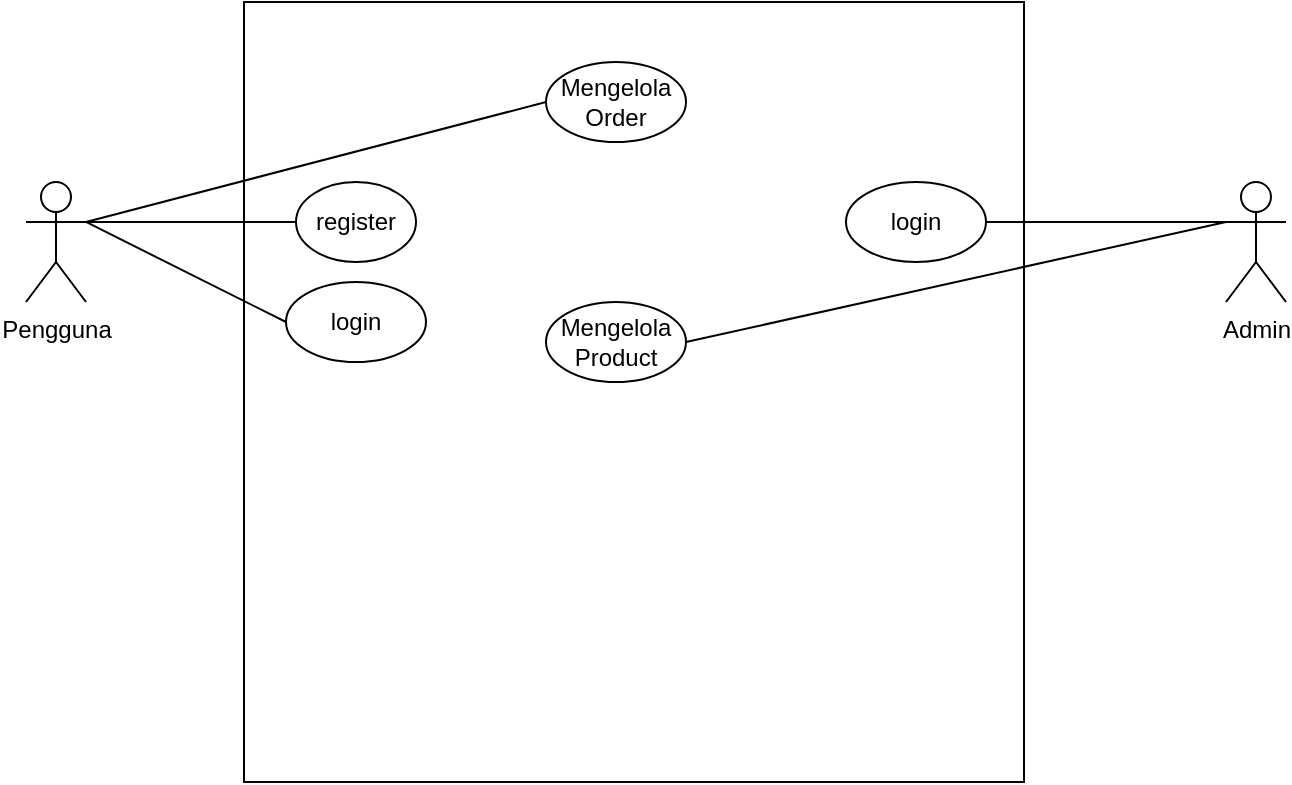 <mxfile version="21.7.5" type="device" pages="3">
  <diagram name="Use Case" id="Ei8x0hJck2W2uHbHtMmP">
    <mxGraphModel dx="1134" dy="694" grid="1" gridSize="10" guides="1" tooltips="1" connect="1" arrows="1" fold="1" page="1" pageScale="1" pageWidth="827" pageHeight="1169" math="0" shadow="0">
      <root>
        <mxCell id="0" />
        <mxCell id="1" parent="0" />
        <mxCell id="usreAglJZeL_KOMQdyrC-1" value="" style="rounded=0;whiteSpace=wrap;html=1;" vertex="1" parent="1">
          <mxGeometry x="219" y="50" width="390" height="390" as="geometry" />
        </mxCell>
        <mxCell id="usreAglJZeL_KOMQdyrC-2" value="Admin" style="shape=umlActor;verticalLabelPosition=bottom;verticalAlign=top;html=1;outlineConnect=0;" vertex="1" parent="1">
          <mxGeometry x="710" y="140" width="30" height="60" as="geometry" />
        </mxCell>
        <mxCell id="usreAglJZeL_KOMQdyrC-3" value="Pengguna" style="shape=umlActor;verticalLabelPosition=bottom;verticalAlign=top;html=1;outlineConnect=0;" vertex="1" parent="1">
          <mxGeometry x="110" y="140" width="30" height="60" as="geometry" />
        </mxCell>
        <mxCell id="usreAglJZeL_KOMQdyrC-5" value="register" style="ellipse;whiteSpace=wrap;html=1;" vertex="1" parent="1">
          <mxGeometry x="245" y="140" width="60" height="40" as="geometry" />
        </mxCell>
        <mxCell id="usreAglJZeL_KOMQdyrC-6" value="login" style="ellipse;whiteSpace=wrap;html=1;" vertex="1" parent="1">
          <mxGeometry x="240" y="190" width="70" height="40" as="geometry" />
        </mxCell>
        <mxCell id="usreAglJZeL_KOMQdyrC-7" value="" style="endArrow=none;html=1;rounded=0;entryX=0;entryY=0.5;entryDx=0;entryDy=0;exitX=1;exitY=0.333;exitDx=0;exitDy=0;exitPerimeter=0;" edge="1" parent="1" source="usreAglJZeL_KOMQdyrC-3" target="usreAglJZeL_KOMQdyrC-5">
          <mxGeometry width="50" height="50" relative="1" as="geometry">
            <mxPoint x="100" y="280" as="sourcePoint" />
            <mxPoint x="150" y="230" as="targetPoint" />
          </mxGeometry>
        </mxCell>
        <mxCell id="usreAglJZeL_KOMQdyrC-8" value="" style="endArrow=none;html=1;rounded=0;entryX=0;entryY=0.5;entryDx=0;entryDy=0;exitX=1;exitY=0.333;exitDx=0;exitDy=0;exitPerimeter=0;" edge="1" parent="1" source="usreAglJZeL_KOMQdyrC-3" target="usreAglJZeL_KOMQdyrC-6">
          <mxGeometry width="50" height="50" relative="1" as="geometry">
            <mxPoint x="120" y="300" as="sourcePoint" />
            <mxPoint x="170" y="250" as="targetPoint" />
          </mxGeometry>
        </mxCell>
        <mxCell id="usreAglJZeL_KOMQdyrC-10" value="login" style="ellipse;whiteSpace=wrap;html=1;" vertex="1" parent="1">
          <mxGeometry x="520" y="140" width="70" height="40" as="geometry" />
        </mxCell>
        <mxCell id="usreAglJZeL_KOMQdyrC-11" value="" style="endArrow=none;html=1;rounded=0;entryX=1;entryY=0.5;entryDx=0;entryDy=0;exitX=0;exitY=0.333;exitDx=0;exitDy=0;exitPerimeter=0;" edge="1" parent="1" source="usreAglJZeL_KOMQdyrC-2" target="usreAglJZeL_KOMQdyrC-10">
          <mxGeometry width="50" height="50" relative="1" as="geometry">
            <mxPoint x="640" y="230" as="sourcePoint" />
            <mxPoint x="690" y="180" as="targetPoint" />
          </mxGeometry>
        </mxCell>
        <mxCell id="usreAglJZeL_KOMQdyrC-14" value="Mengelola Order" style="ellipse;whiteSpace=wrap;html=1;" vertex="1" parent="1">
          <mxGeometry x="370" y="80" width="70" height="40" as="geometry" />
        </mxCell>
        <mxCell id="usreAglJZeL_KOMQdyrC-15" value="" style="endArrow=none;html=1;rounded=0;exitX=1;exitY=0.333;exitDx=0;exitDy=0;exitPerimeter=0;entryX=0;entryY=0.5;entryDx=0;entryDy=0;" edge="1" parent="1" source="usreAglJZeL_KOMQdyrC-3" target="usreAglJZeL_KOMQdyrC-14">
          <mxGeometry width="50" height="50" relative="1" as="geometry">
            <mxPoint x="120" y="90" as="sourcePoint" />
            <mxPoint x="180" y="70" as="targetPoint" />
          </mxGeometry>
        </mxCell>
        <mxCell id="usreAglJZeL_KOMQdyrC-18" value="Mengelola Product" style="ellipse;whiteSpace=wrap;html=1;" vertex="1" parent="1">
          <mxGeometry x="370" y="200" width="70" height="40" as="geometry" />
        </mxCell>
        <mxCell id="usreAglJZeL_KOMQdyrC-19" value="" style="endArrow=none;html=1;rounded=0;entryX=0;entryY=0.333;entryDx=0;entryDy=0;entryPerimeter=0;exitX=1;exitY=0.5;exitDx=0;exitDy=0;" edge="1" parent="1" source="usreAglJZeL_KOMQdyrC-18" target="usreAglJZeL_KOMQdyrC-2">
          <mxGeometry width="50" height="50" relative="1" as="geometry">
            <mxPoint x="690" y="360" as="sourcePoint" />
            <mxPoint x="740" y="310" as="targetPoint" />
          </mxGeometry>
        </mxCell>
      </root>
    </mxGraphModel>
  </diagram>
  <diagram id="rFACli7W5S1hbAclDC4D" name="ERD">
    <mxGraphModel dx="1444" dy="884" grid="1" gridSize="10" guides="1" tooltips="1" connect="1" arrows="1" fold="1" page="1" pageScale="1" pageWidth="827" pageHeight="1169" math="0" shadow="0">
      <root>
        <mxCell id="0" />
        <mxCell id="1" parent="0" />
        <mxCell id="x5nza6nhUYz3lQZqO12N-1" value="orders" style="rounded=1;whiteSpace=wrap;html=1;" vertex="1" parent="1">
          <mxGeometry x="160" y="160" width="100" height="50" as="geometry" />
        </mxCell>
        <mxCell id="9YNgSpSGx8CFK1LlIQPn-1" value="id" style="ellipse;whiteSpace=wrap;html=1;" vertex="1" parent="1">
          <mxGeometry x="140" y="10" width="70" height="50" as="geometry" />
        </mxCell>
        <mxCell id="9YNgSpSGx8CFK1LlIQPn-2" value="product_id" style="ellipse;whiteSpace=wrap;html=1;" vertex="1" parent="1">
          <mxGeometry x="220" y="10" width="70" height="50" as="geometry" />
        </mxCell>
        <mxCell id="9YNgSpSGx8CFK1LlIQPn-3" value="type_id" style="ellipse;whiteSpace=wrap;html=1;" vertex="1" parent="1">
          <mxGeometry x="300" y="10" width="70" height="50" as="geometry" />
        </mxCell>
        <mxCell id="9YNgSpSGx8CFK1LlIQPn-5" value="qty" style="ellipse;whiteSpace=wrap;html=1;" vertex="1" parent="1">
          <mxGeometry x="310" y="80" width="70" height="50" as="geometry" />
        </mxCell>
        <mxCell id="9YNgSpSGx8CFK1LlIQPn-6" value="price" style="ellipse;whiteSpace=wrap;html=1;" vertex="1" parent="1">
          <mxGeometry x="300" y="130" width="70" height="50" as="geometry" />
        </mxCell>
        <mxCell id="9YNgSpSGx8CFK1LlIQPn-7" value="transaction_id" style="ellipse;whiteSpace=wrap;html=1;" vertex="1" parent="1">
          <mxGeometry x="100" y="60" width="80" height="50" as="geometry" />
        </mxCell>
        <mxCell id="9YNgSpSGx8CFK1LlIQPn-8" value="" style="endArrow=none;html=1;rounded=0;exitX=1;exitY=1;exitDx=0;exitDy=0;entryX=0.5;entryY=0;entryDx=0;entryDy=0;" edge="1" parent="1" source="9YNgSpSGx8CFK1LlIQPn-7" target="x5nza6nhUYz3lQZqO12N-1">
          <mxGeometry width="50" height="50" relative="1" as="geometry">
            <mxPoint x="220" y="120" as="sourcePoint" />
            <mxPoint x="270" y="70" as="targetPoint" />
          </mxGeometry>
        </mxCell>
        <mxCell id="9YNgSpSGx8CFK1LlIQPn-9" value="" style="endArrow=none;html=1;rounded=0;exitX=0.5;exitY=1;exitDx=0;exitDy=0;entryX=0.5;entryY=0;entryDx=0;entryDy=0;" edge="1" parent="1" source="9YNgSpSGx8CFK1LlIQPn-1" target="x5nza6nhUYz3lQZqO12N-1">
          <mxGeometry width="50" height="50" relative="1" as="geometry">
            <mxPoint x="210" y="120" as="sourcePoint" />
            <mxPoint x="260" y="70" as="targetPoint" />
          </mxGeometry>
        </mxCell>
        <mxCell id="9YNgSpSGx8CFK1LlIQPn-10" value="" style="endArrow=none;html=1;rounded=0;entryX=0.5;entryY=1;entryDx=0;entryDy=0;exitX=0.5;exitY=0;exitDx=0;exitDy=0;" edge="1" parent="1" source="x5nza6nhUYz3lQZqO12N-1" target="9YNgSpSGx8CFK1LlIQPn-2">
          <mxGeometry width="50" height="50" relative="1" as="geometry">
            <mxPoint x="240" y="150" as="sourcePoint" />
            <mxPoint x="290" y="100" as="targetPoint" />
          </mxGeometry>
        </mxCell>
        <mxCell id="9YNgSpSGx8CFK1LlIQPn-11" value="" style="endArrow=none;html=1;rounded=0;entryX=0;entryY=1;entryDx=0;entryDy=0;exitX=0.5;exitY=0;exitDx=0;exitDy=0;" edge="1" parent="1" source="x5nza6nhUYz3lQZqO12N-1" target="9YNgSpSGx8CFK1LlIQPn-3">
          <mxGeometry width="50" height="50" relative="1" as="geometry">
            <mxPoint x="240" y="130" as="sourcePoint" />
            <mxPoint x="290" y="80" as="targetPoint" />
          </mxGeometry>
        </mxCell>
        <mxCell id="9YNgSpSGx8CFK1LlIQPn-12" value="" style="endArrow=none;html=1;rounded=0;entryX=0;entryY=0.5;entryDx=0;entryDy=0;exitX=0.5;exitY=0;exitDx=0;exitDy=0;" edge="1" parent="1" source="x5nza6nhUYz3lQZqO12N-1" target="9YNgSpSGx8CFK1LlIQPn-5">
          <mxGeometry width="50" height="50" relative="1" as="geometry">
            <mxPoint x="210" y="300" as="sourcePoint" />
            <mxPoint x="260" y="250" as="targetPoint" />
          </mxGeometry>
        </mxCell>
        <mxCell id="9YNgSpSGx8CFK1LlIQPn-13" value="" style="endArrow=none;html=1;rounded=0;entryX=0;entryY=0.5;entryDx=0;entryDy=0;exitX=0.5;exitY=0;exitDx=0;exitDy=0;" edge="1" parent="1" source="x5nza6nhUYz3lQZqO12N-1" target="9YNgSpSGx8CFK1LlIQPn-6">
          <mxGeometry width="50" height="50" relative="1" as="geometry">
            <mxPoint x="190" y="290" as="sourcePoint" />
            <mxPoint x="240" y="240" as="targetPoint" />
          </mxGeometry>
        </mxCell>
        <mxCell id="9YNgSpSGx8CFK1LlIQPn-14" value="users" style="rounded=1;whiteSpace=wrap;html=1;" vertex="1" parent="1">
          <mxGeometry x="460" y="155" width="100" height="50" as="geometry" />
        </mxCell>
        <mxCell id="9YNgSpSGx8CFK1LlIQPn-15" value="id" style="ellipse;whiteSpace=wrap;html=1;" vertex="1" parent="1">
          <mxGeometry x="440" y="5" width="70" height="50" as="geometry" />
        </mxCell>
        <mxCell id="9YNgSpSGx8CFK1LlIQPn-16" value="name" style="ellipse;whiteSpace=wrap;html=1;" vertex="1" parent="1">
          <mxGeometry x="520" y="5" width="70" height="50" as="geometry" />
        </mxCell>
        <mxCell id="9YNgSpSGx8CFK1LlIQPn-17" value="email" style="ellipse;whiteSpace=wrap;html=1;" vertex="1" parent="1">
          <mxGeometry x="600" y="5" width="70" height="50" as="geometry" />
        </mxCell>
        <mxCell id="9YNgSpSGx8CFK1LlIQPn-18" value="password" style="ellipse;whiteSpace=wrap;html=1;" vertex="1" parent="1">
          <mxGeometry x="610" y="75" width="70" height="50" as="geometry" />
        </mxCell>
        <mxCell id="9YNgSpSGx8CFK1LlIQPn-19" value="role" style="ellipse;whiteSpace=wrap;html=1;" vertex="1" parent="1">
          <mxGeometry x="600" y="125" width="70" height="50" as="geometry" />
        </mxCell>
        <mxCell id="9YNgSpSGx8CFK1LlIQPn-22" value="" style="endArrow=none;html=1;rounded=0;exitX=0.5;exitY=1;exitDx=0;exitDy=0;entryX=0.5;entryY=0;entryDx=0;entryDy=0;" edge="1" parent="1" source="9YNgSpSGx8CFK1LlIQPn-15" target="9YNgSpSGx8CFK1LlIQPn-14">
          <mxGeometry width="50" height="50" relative="1" as="geometry">
            <mxPoint x="510" y="115" as="sourcePoint" />
            <mxPoint x="560" y="65" as="targetPoint" />
          </mxGeometry>
        </mxCell>
        <mxCell id="9YNgSpSGx8CFK1LlIQPn-23" value="" style="endArrow=none;html=1;rounded=0;entryX=0.5;entryY=1;entryDx=0;entryDy=0;exitX=0.5;exitY=0;exitDx=0;exitDy=0;" edge="1" parent="1" source="9YNgSpSGx8CFK1LlIQPn-14" target="9YNgSpSGx8CFK1LlIQPn-16">
          <mxGeometry width="50" height="50" relative="1" as="geometry">
            <mxPoint x="540" y="145" as="sourcePoint" />
            <mxPoint x="590" y="95" as="targetPoint" />
          </mxGeometry>
        </mxCell>
        <mxCell id="9YNgSpSGx8CFK1LlIQPn-24" value="" style="endArrow=none;html=1;rounded=0;entryX=0;entryY=1;entryDx=0;entryDy=0;exitX=0.5;exitY=0;exitDx=0;exitDy=0;" edge="1" parent="1" source="9YNgSpSGx8CFK1LlIQPn-14" target="9YNgSpSGx8CFK1LlIQPn-17">
          <mxGeometry width="50" height="50" relative="1" as="geometry">
            <mxPoint x="540" y="125" as="sourcePoint" />
            <mxPoint x="590" y="75" as="targetPoint" />
          </mxGeometry>
        </mxCell>
        <mxCell id="9YNgSpSGx8CFK1LlIQPn-25" value="" style="endArrow=none;html=1;rounded=0;entryX=0;entryY=0.5;entryDx=0;entryDy=0;exitX=0.5;exitY=0;exitDx=0;exitDy=0;" edge="1" parent="1" source="9YNgSpSGx8CFK1LlIQPn-14" target="9YNgSpSGx8CFK1LlIQPn-18">
          <mxGeometry width="50" height="50" relative="1" as="geometry">
            <mxPoint x="510" y="295" as="sourcePoint" />
            <mxPoint x="560" y="245" as="targetPoint" />
          </mxGeometry>
        </mxCell>
        <mxCell id="9YNgSpSGx8CFK1LlIQPn-26" value="" style="endArrow=none;html=1;rounded=0;entryX=0;entryY=0.5;entryDx=0;entryDy=0;exitX=0.5;exitY=0;exitDx=0;exitDy=0;" edge="1" parent="1" source="9YNgSpSGx8CFK1LlIQPn-14" target="9YNgSpSGx8CFK1LlIQPn-19">
          <mxGeometry width="50" height="50" relative="1" as="geometry">
            <mxPoint x="490" y="285" as="sourcePoint" />
            <mxPoint x="540" y="235" as="targetPoint" />
          </mxGeometry>
        </mxCell>
        <mxCell id="9YNgSpSGx8CFK1LlIQPn-27" value="user_details" style="rounded=1;whiteSpace=wrap;html=1;" vertex="1" parent="1">
          <mxGeometry x="470" y="380" width="100" height="50" as="geometry" />
        </mxCell>
        <mxCell id="9YNgSpSGx8CFK1LlIQPn-28" value="id" style="ellipse;whiteSpace=wrap;html=1;" vertex="1" parent="1">
          <mxGeometry x="450" y="230" width="70" height="50" as="geometry" />
        </mxCell>
        <mxCell id="9YNgSpSGx8CFK1LlIQPn-29" value="user_id" style="ellipse;whiteSpace=wrap;html=1;" vertex="1" parent="1">
          <mxGeometry x="530" y="230" width="70" height="50" as="geometry" />
        </mxCell>
        <mxCell id="9YNgSpSGx8CFK1LlIQPn-30" value="ktp" style="ellipse;whiteSpace=wrap;html=1;" vertex="1" parent="1">
          <mxGeometry x="610" y="230" width="70" height="50" as="geometry" />
        </mxCell>
        <mxCell id="9YNgSpSGx8CFK1LlIQPn-31" value="kk" style="ellipse;whiteSpace=wrap;html=1;" vertex="1" parent="1">
          <mxGeometry x="620" y="300" width="70" height="50" as="geometry" />
        </mxCell>
        <mxCell id="9YNgSpSGx8CFK1LlIQPn-33" value="" style="endArrow=none;html=1;rounded=0;exitX=0.5;exitY=1;exitDx=0;exitDy=0;entryX=0.5;entryY=0;entryDx=0;entryDy=0;" edge="1" parent="1" source="9YNgSpSGx8CFK1LlIQPn-28" target="9YNgSpSGx8CFK1LlIQPn-27">
          <mxGeometry width="50" height="50" relative="1" as="geometry">
            <mxPoint x="520" y="340" as="sourcePoint" />
            <mxPoint x="570" y="290" as="targetPoint" />
          </mxGeometry>
        </mxCell>
        <mxCell id="9YNgSpSGx8CFK1LlIQPn-34" value="" style="endArrow=none;html=1;rounded=0;entryX=0.5;entryY=1;entryDx=0;entryDy=0;exitX=0.5;exitY=0;exitDx=0;exitDy=0;" edge="1" parent="1" source="9YNgSpSGx8CFK1LlIQPn-27" target="9YNgSpSGx8CFK1LlIQPn-29">
          <mxGeometry width="50" height="50" relative="1" as="geometry">
            <mxPoint x="550" y="370" as="sourcePoint" />
            <mxPoint x="600" y="320" as="targetPoint" />
          </mxGeometry>
        </mxCell>
        <mxCell id="9YNgSpSGx8CFK1LlIQPn-35" value="" style="endArrow=none;html=1;rounded=0;entryX=0;entryY=1;entryDx=0;entryDy=0;exitX=0.5;exitY=0;exitDx=0;exitDy=0;" edge="1" parent="1" source="9YNgSpSGx8CFK1LlIQPn-27" target="9YNgSpSGx8CFK1LlIQPn-30">
          <mxGeometry width="50" height="50" relative="1" as="geometry">
            <mxPoint x="550" y="350" as="sourcePoint" />
            <mxPoint x="600" y="300" as="targetPoint" />
          </mxGeometry>
        </mxCell>
        <mxCell id="9YNgSpSGx8CFK1LlIQPn-36" value="" style="endArrow=none;html=1;rounded=0;entryX=0;entryY=0.5;entryDx=0;entryDy=0;exitX=0.5;exitY=0;exitDx=0;exitDy=0;" edge="1" parent="1" source="9YNgSpSGx8CFK1LlIQPn-27" target="9YNgSpSGx8CFK1LlIQPn-31">
          <mxGeometry width="50" height="50" relative="1" as="geometry">
            <mxPoint x="520" y="520" as="sourcePoint" />
            <mxPoint x="570" y="470" as="targetPoint" />
          </mxGeometry>
        </mxCell>
        <mxCell id="9YNgSpSGx8CFK1LlIQPn-38" value="products" style="rounded=1;whiteSpace=wrap;html=1;" vertex="1" parent="1">
          <mxGeometry x="170" y="380" width="100" height="50" as="geometry" />
        </mxCell>
        <mxCell id="9YNgSpSGx8CFK1LlIQPn-39" value="id" style="ellipse;whiteSpace=wrap;html=1;" vertex="1" parent="1">
          <mxGeometry x="150" y="230" width="70" height="50" as="geometry" />
        </mxCell>
        <mxCell id="9YNgSpSGx8CFK1LlIQPn-40" value="name" style="ellipse;whiteSpace=wrap;html=1;" vertex="1" parent="1">
          <mxGeometry x="230" y="230" width="70" height="50" as="geometry" />
        </mxCell>
        <mxCell id="9YNgSpSGx8CFK1LlIQPn-41" value="image" style="ellipse;whiteSpace=wrap;html=1;" vertex="1" parent="1">
          <mxGeometry x="310" y="230" width="70" height="50" as="geometry" />
        </mxCell>
        <mxCell id="9YNgSpSGx8CFK1LlIQPn-42" value="description" style="ellipse;whiteSpace=wrap;html=1;" vertex="1" parent="1">
          <mxGeometry x="320" y="300" width="70" height="50" as="geometry" />
        </mxCell>
        <mxCell id="9YNgSpSGx8CFK1LlIQPn-43" value="price" style="ellipse;whiteSpace=wrap;html=1;" vertex="1" parent="1">
          <mxGeometry x="310" y="350" width="70" height="50" as="geometry" />
        </mxCell>
        <mxCell id="9YNgSpSGx8CFK1LlIQPn-44" value="status" style="ellipse;whiteSpace=wrap;html=1;" vertex="1" parent="1">
          <mxGeometry x="110" y="280" width="80" height="50" as="geometry" />
        </mxCell>
        <mxCell id="9YNgSpSGx8CFK1LlIQPn-45" value="" style="endArrow=none;html=1;rounded=0;exitX=1;exitY=1;exitDx=0;exitDy=0;entryX=0.5;entryY=0;entryDx=0;entryDy=0;" edge="1" parent="1" source="9YNgSpSGx8CFK1LlIQPn-44" target="9YNgSpSGx8CFK1LlIQPn-38">
          <mxGeometry width="50" height="50" relative="1" as="geometry">
            <mxPoint x="230" y="340" as="sourcePoint" />
            <mxPoint x="280" y="290" as="targetPoint" />
          </mxGeometry>
        </mxCell>
        <mxCell id="9YNgSpSGx8CFK1LlIQPn-46" value="" style="endArrow=none;html=1;rounded=0;exitX=0.5;exitY=1;exitDx=0;exitDy=0;entryX=0.5;entryY=0;entryDx=0;entryDy=0;" edge="1" parent="1" source="9YNgSpSGx8CFK1LlIQPn-39" target="9YNgSpSGx8CFK1LlIQPn-38">
          <mxGeometry width="50" height="50" relative="1" as="geometry">
            <mxPoint x="220" y="340" as="sourcePoint" />
            <mxPoint x="270" y="290" as="targetPoint" />
          </mxGeometry>
        </mxCell>
        <mxCell id="9YNgSpSGx8CFK1LlIQPn-47" value="" style="endArrow=none;html=1;rounded=0;entryX=0.5;entryY=1;entryDx=0;entryDy=0;exitX=0.5;exitY=0;exitDx=0;exitDy=0;" edge="1" parent="1" source="9YNgSpSGx8CFK1LlIQPn-38" target="9YNgSpSGx8CFK1LlIQPn-40">
          <mxGeometry width="50" height="50" relative="1" as="geometry">
            <mxPoint x="250" y="370" as="sourcePoint" />
            <mxPoint x="300" y="320" as="targetPoint" />
          </mxGeometry>
        </mxCell>
        <mxCell id="9YNgSpSGx8CFK1LlIQPn-48" value="" style="endArrow=none;html=1;rounded=0;entryX=0;entryY=1;entryDx=0;entryDy=0;exitX=0.5;exitY=0;exitDx=0;exitDy=0;" edge="1" parent="1" source="9YNgSpSGx8CFK1LlIQPn-38" target="9YNgSpSGx8CFK1LlIQPn-41">
          <mxGeometry width="50" height="50" relative="1" as="geometry">
            <mxPoint x="250" y="350" as="sourcePoint" />
            <mxPoint x="300" y="300" as="targetPoint" />
          </mxGeometry>
        </mxCell>
        <mxCell id="9YNgSpSGx8CFK1LlIQPn-49" value="" style="endArrow=none;html=1;rounded=0;entryX=0;entryY=0.5;entryDx=0;entryDy=0;exitX=0.5;exitY=0;exitDx=0;exitDy=0;" edge="1" parent="1" source="9YNgSpSGx8CFK1LlIQPn-38" target="9YNgSpSGx8CFK1LlIQPn-42">
          <mxGeometry width="50" height="50" relative="1" as="geometry">
            <mxPoint x="220" y="520" as="sourcePoint" />
            <mxPoint x="270" y="470" as="targetPoint" />
          </mxGeometry>
        </mxCell>
        <mxCell id="9YNgSpSGx8CFK1LlIQPn-50" value="" style="endArrow=none;html=1;rounded=0;entryX=0;entryY=0.5;entryDx=0;entryDy=0;exitX=0.5;exitY=0;exitDx=0;exitDy=0;" edge="1" parent="1" source="9YNgSpSGx8CFK1LlIQPn-38" target="9YNgSpSGx8CFK1LlIQPn-43">
          <mxGeometry width="50" height="50" relative="1" as="geometry">
            <mxPoint x="200" y="510" as="sourcePoint" />
            <mxPoint x="250" y="460" as="targetPoint" />
          </mxGeometry>
        </mxCell>
        <mxCell id="9YNgSpSGx8CFK1LlIQPn-51" value="qty" style="ellipse;whiteSpace=wrap;html=1;" vertex="1" parent="1">
          <mxGeometry x="90" y="330" width="80" height="50" as="geometry" />
        </mxCell>
        <mxCell id="9YNgSpSGx8CFK1LlIQPn-52" value="" style="endArrow=none;html=1;rounded=0;entryX=0.5;entryY=0;entryDx=0;entryDy=0;exitX=1;exitY=0.5;exitDx=0;exitDy=0;" edge="1" parent="1" source="9YNgSpSGx8CFK1LlIQPn-51" target="9YNgSpSGx8CFK1LlIQPn-38">
          <mxGeometry width="50" height="50" relative="1" as="geometry">
            <mxPoint x="100" y="440" as="sourcePoint" />
            <mxPoint x="150" y="390" as="targetPoint" />
          </mxGeometry>
        </mxCell>
        <mxCell id="9YNgSpSGx8CFK1LlIQPn-53" value="types" style="rounded=1;whiteSpace=wrap;html=1;" vertex="1" parent="1">
          <mxGeometry x="160" y="620" width="100" height="50" as="geometry" />
        </mxCell>
        <mxCell id="9YNgSpSGx8CFK1LlIQPn-54" value="id" style="ellipse;whiteSpace=wrap;html=1;" vertex="1" parent="1">
          <mxGeometry x="140" y="470" width="70" height="50" as="geometry" />
        </mxCell>
        <mxCell id="9YNgSpSGx8CFK1LlIQPn-55" value="product_id" style="ellipse;whiteSpace=wrap;html=1;" vertex="1" parent="1">
          <mxGeometry x="220" y="470" width="70" height="50" as="geometry" />
        </mxCell>
        <mxCell id="9YNgSpSGx8CFK1LlIQPn-56" value="name" style="ellipse;whiteSpace=wrap;html=1;" vertex="1" parent="1">
          <mxGeometry x="300" y="470" width="70" height="50" as="geometry" />
        </mxCell>
        <mxCell id="9YNgSpSGx8CFK1LlIQPn-57" value="color" style="ellipse;whiteSpace=wrap;html=1;" vertex="1" parent="1">
          <mxGeometry x="310" y="540" width="70" height="50" as="geometry" />
        </mxCell>
        <mxCell id="9YNgSpSGx8CFK1LlIQPn-58" value="" style="endArrow=none;html=1;rounded=0;exitX=0.5;exitY=1;exitDx=0;exitDy=0;entryX=0.5;entryY=0;entryDx=0;entryDy=0;" edge="1" parent="1" source="9YNgSpSGx8CFK1LlIQPn-54" target="9YNgSpSGx8CFK1LlIQPn-53">
          <mxGeometry width="50" height="50" relative="1" as="geometry">
            <mxPoint x="210" y="580" as="sourcePoint" />
            <mxPoint x="260" y="530" as="targetPoint" />
          </mxGeometry>
        </mxCell>
        <mxCell id="9YNgSpSGx8CFK1LlIQPn-59" value="" style="endArrow=none;html=1;rounded=0;entryX=0.5;entryY=1;entryDx=0;entryDy=0;exitX=0.5;exitY=0;exitDx=0;exitDy=0;" edge="1" parent="1" source="9YNgSpSGx8CFK1LlIQPn-53" target="9YNgSpSGx8CFK1LlIQPn-55">
          <mxGeometry width="50" height="50" relative="1" as="geometry">
            <mxPoint x="240" y="610" as="sourcePoint" />
            <mxPoint x="290" y="560" as="targetPoint" />
          </mxGeometry>
        </mxCell>
        <mxCell id="9YNgSpSGx8CFK1LlIQPn-60" value="" style="endArrow=none;html=1;rounded=0;entryX=0;entryY=1;entryDx=0;entryDy=0;exitX=0.5;exitY=0;exitDx=0;exitDy=0;" edge="1" parent="1" source="9YNgSpSGx8CFK1LlIQPn-53" target="9YNgSpSGx8CFK1LlIQPn-56">
          <mxGeometry width="50" height="50" relative="1" as="geometry">
            <mxPoint x="240" y="590" as="sourcePoint" />
            <mxPoint x="290" y="540" as="targetPoint" />
          </mxGeometry>
        </mxCell>
        <mxCell id="9YNgSpSGx8CFK1LlIQPn-61" value="" style="endArrow=none;html=1;rounded=0;entryX=0;entryY=0.5;entryDx=0;entryDy=0;exitX=0.5;exitY=0;exitDx=0;exitDy=0;" edge="1" parent="1" source="9YNgSpSGx8CFK1LlIQPn-53" target="9YNgSpSGx8CFK1LlIQPn-57">
          <mxGeometry width="50" height="50" relative="1" as="geometry">
            <mxPoint x="210" y="760" as="sourcePoint" />
            <mxPoint x="260" y="710" as="targetPoint" />
          </mxGeometry>
        </mxCell>
        <mxCell id="9YNgSpSGx8CFK1LlIQPn-62" value="transactions" style="rounded=1;whiteSpace=wrap;html=1;" vertex="1" parent="1">
          <mxGeometry x="495" y="610" width="100" height="50" as="geometry" />
        </mxCell>
        <mxCell id="9YNgSpSGx8CFK1LlIQPn-63" value="id" style="ellipse;whiteSpace=wrap;html=1;" vertex="1" parent="1">
          <mxGeometry x="475" y="460" width="70" height="50" as="geometry" />
        </mxCell>
        <mxCell id="9YNgSpSGx8CFK1LlIQPn-64" value="code" style="ellipse;whiteSpace=wrap;html=1;" vertex="1" parent="1">
          <mxGeometry x="555" y="460" width="70" height="50" as="geometry" />
        </mxCell>
        <mxCell id="9YNgSpSGx8CFK1LlIQPn-65" value="total_price" style="ellipse;whiteSpace=wrap;html=1;" vertex="1" parent="1">
          <mxGeometry x="635" y="460" width="70" height="50" as="geometry" />
        </mxCell>
        <mxCell id="9YNgSpSGx8CFK1LlIQPn-66" value="received" style="ellipse;whiteSpace=wrap;html=1;" vertex="1" parent="1">
          <mxGeometry x="645" y="530" width="70" height="50" as="geometry" />
        </mxCell>
        <mxCell id="9YNgSpSGx8CFK1LlIQPn-67" value="change_received" style="ellipse;whiteSpace=wrap;html=1;" vertex="1" parent="1">
          <mxGeometry x="635" y="580" width="95" height="60" as="geometry" />
        </mxCell>
        <mxCell id="9YNgSpSGx8CFK1LlIQPn-68" value="transaction_type" style="ellipse;whiteSpace=wrap;html=1;" vertex="1" parent="1">
          <mxGeometry x="420" y="500" width="95" height="60" as="geometry" />
        </mxCell>
        <mxCell id="9YNgSpSGx8CFK1LlIQPn-69" value="" style="endArrow=none;html=1;rounded=0;exitX=1;exitY=1;exitDx=0;exitDy=0;entryX=0.5;entryY=0;entryDx=0;entryDy=0;" edge="1" parent="1" source="9YNgSpSGx8CFK1LlIQPn-68" target="9YNgSpSGx8CFK1LlIQPn-62">
          <mxGeometry width="50" height="50" relative="1" as="geometry">
            <mxPoint x="555" y="570" as="sourcePoint" />
            <mxPoint x="605" y="520" as="targetPoint" />
          </mxGeometry>
        </mxCell>
        <mxCell id="9YNgSpSGx8CFK1LlIQPn-70" value="" style="endArrow=none;html=1;rounded=0;exitX=0.5;exitY=1;exitDx=0;exitDy=0;entryX=0.5;entryY=0;entryDx=0;entryDy=0;" edge="1" parent="1" source="9YNgSpSGx8CFK1LlIQPn-63" target="9YNgSpSGx8CFK1LlIQPn-62">
          <mxGeometry width="50" height="50" relative="1" as="geometry">
            <mxPoint x="545" y="570" as="sourcePoint" />
            <mxPoint x="595" y="520" as="targetPoint" />
          </mxGeometry>
        </mxCell>
        <mxCell id="9YNgSpSGx8CFK1LlIQPn-71" value="" style="endArrow=none;html=1;rounded=0;entryX=0.5;entryY=1;entryDx=0;entryDy=0;exitX=0.5;exitY=0;exitDx=0;exitDy=0;" edge="1" parent="1" source="9YNgSpSGx8CFK1LlIQPn-62" target="9YNgSpSGx8CFK1LlIQPn-64">
          <mxGeometry width="50" height="50" relative="1" as="geometry">
            <mxPoint x="575" y="600" as="sourcePoint" />
            <mxPoint x="625" y="550" as="targetPoint" />
          </mxGeometry>
        </mxCell>
        <mxCell id="9YNgSpSGx8CFK1LlIQPn-72" value="" style="endArrow=none;html=1;rounded=0;entryX=0;entryY=1;entryDx=0;entryDy=0;exitX=0.5;exitY=0;exitDx=0;exitDy=0;" edge="1" parent="1" source="9YNgSpSGx8CFK1LlIQPn-62" target="9YNgSpSGx8CFK1LlIQPn-65">
          <mxGeometry width="50" height="50" relative="1" as="geometry">
            <mxPoint x="575" y="580" as="sourcePoint" />
            <mxPoint x="625" y="530" as="targetPoint" />
          </mxGeometry>
        </mxCell>
        <mxCell id="9YNgSpSGx8CFK1LlIQPn-73" value="" style="endArrow=none;html=1;rounded=0;entryX=0;entryY=0.5;entryDx=0;entryDy=0;exitX=0.5;exitY=0;exitDx=0;exitDy=0;" edge="1" parent="1" source="9YNgSpSGx8CFK1LlIQPn-62" target="9YNgSpSGx8CFK1LlIQPn-66">
          <mxGeometry width="50" height="50" relative="1" as="geometry">
            <mxPoint x="545" y="750" as="sourcePoint" />
            <mxPoint x="595" y="700" as="targetPoint" />
          </mxGeometry>
        </mxCell>
        <mxCell id="9YNgSpSGx8CFK1LlIQPn-74" value="" style="endArrow=none;html=1;rounded=0;entryX=0;entryY=0.5;entryDx=0;entryDy=0;exitX=0.5;exitY=0;exitDx=0;exitDy=0;" edge="1" parent="1" source="9YNgSpSGx8CFK1LlIQPn-62" target="9YNgSpSGx8CFK1LlIQPn-67">
          <mxGeometry width="50" height="50" relative="1" as="geometry">
            <mxPoint x="525" y="740" as="sourcePoint" />
            <mxPoint x="575" y="690" as="targetPoint" />
          </mxGeometry>
        </mxCell>
      </root>
    </mxGraphModel>
  </diagram>
  <diagram id="5tYbLjddkTVMlx76hZVW" name="LRS">
    <mxGraphModel dx="1764" dy="1080" grid="1" gridSize="10" guides="1" tooltips="1" connect="1" arrows="1" fold="1" page="1" pageScale="1" pageWidth="827" pageHeight="1169" math="0" shadow="0">
      <root>
        <mxCell id="0" />
        <mxCell id="1" parent="0" />
        <mxCell id="zOJS2oTmWjnNOZHCUmqk-71" value="orders" style="swimlane;fontStyle=0;childLayout=stackLayout;horizontal=1;startSize=30;horizontalStack=0;resizeParent=1;resizeParentMax=0;resizeLast=0;collapsible=1;marginBottom=0;whiteSpace=wrap;html=1;" vertex="1" parent="1">
          <mxGeometry x="109" y="100" width="140" height="210" as="geometry" />
        </mxCell>
        <mxCell id="zOJS2oTmWjnNOZHCUmqk-72" value="id" style="text;strokeColor=none;fillColor=none;align=left;verticalAlign=middle;spacingLeft=4;spacingRight=4;overflow=hidden;points=[[0,0.5],[1,0.5]];portConstraint=eastwest;rotatable=0;whiteSpace=wrap;html=1;" vertex="1" parent="zOJS2oTmWjnNOZHCUmqk-71">
          <mxGeometry y="30" width="140" height="30" as="geometry" />
        </mxCell>
        <mxCell id="zOJS2oTmWjnNOZHCUmqk-73" value="product_id" style="text;strokeColor=none;fillColor=none;align=left;verticalAlign=middle;spacingLeft=4;spacingRight=4;overflow=hidden;points=[[0,0.5],[1,0.5]];portConstraint=eastwest;rotatable=0;whiteSpace=wrap;html=1;" vertex="1" parent="zOJS2oTmWjnNOZHCUmqk-71">
          <mxGeometry y="60" width="140" height="30" as="geometry" />
        </mxCell>
        <mxCell id="zOJS2oTmWjnNOZHCUmqk-74" value="type_id" style="text;strokeColor=none;fillColor=none;align=left;verticalAlign=middle;spacingLeft=4;spacingRight=4;overflow=hidden;points=[[0,0.5],[1,0.5]];portConstraint=eastwest;rotatable=0;whiteSpace=wrap;html=1;" vertex="1" parent="zOJS2oTmWjnNOZHCUmqk-71">
          <mxGeometry y="90" width="140" height="30" as="geometry" />
        </mxCell>
        <mxCell id="zOJS2oTmWjnNOZHCUmqk-77" value="qty" style="text;strokeColor=none;fillColor=none;align=left;verticalAlign=middle;spacingLeft=4;spacingRight=4;overflow=hidden;points=[[0,0.5],[1,0.5]];portConstraint=eastwest;rotatable=0;whiteSpace=wrap;html=1;" vertex="1" parent="zOJS2oTmWjnNOZHCUmqk-71">
          <mxGeometry y="120" width="140" height="30" as="geometry" />
        </mxCell>
        <mxCell id="zOJS2oTmWjnNOZHCUmqk-76" value="price" style="text;strokeColor=none;fillColor=none;align=left;verticalAlign=middle;spacingLeft=4;spacingRight=4;overflow=hidden;points=[[0,0.5],[1,0.5]];portConstraint=eastwest;rotatable=0;whiteSpace=wrap;html=1;" vertex="1" parent="zOJS2oTmWjnNOZHCUmqk-71">
          <mxGeometry y="150" width="140" height="30" as="geometry" />
        </mxCell>
        <mxCell id="zOJS2oTmWjnNOZHCUmqk-75" value="transaction_id" style="text;strokeColor=none;fillColor=none;align=left;verticalAlign=middle;spacingLeft=4;spacingRight=4;overflow=hidden;points=[[0,0.5],[1,0.5]];portConstraint=eastwest;rotatable=0;whiteSpace=wrap;html=1;" vertex="1" parent="zOJS2oTmWjnNOZHCUmqk-71">
          <mxGeometry y="180" width="140" height="30" as="geometry" />
        </mxCell>
        <mxCell id="zOJS2oTmWjnNOZHCUmqk-78" value="users" style="swimlane;fontStyle=0;childLayout=stackLayout;horizontal=1;startSize=30;horizontalStack=0;resizeParent=1;resizeParentMax=0;resizeLast=0;collapsible=1;marginBottom=0;whiteSpace=wrap;html=1;" vertex="1" parent="1">
          <mxGeometry x="324" y="100" width="140" height="180" as="geometry" />
        </mxCell>
        <mxCell id="zOJS2oTmWjnNOZHCUmqk-79" value="id" style="text;strokeColor=none;fillColor=none;align=left;verticalAlign=middle;spacingLeft=4;spacingRight=4;overflow=hidden;points=[[0,0.5],[1,0.5]];portConstraint=eastwest;rotatable=0;whiteSpace=wrap;html=1;" vertex="1" parent="zOJS2oTmWjnNOZHCUmqk-78">
          <mxGeometry y="30" width="140" height="30" as="geometry" />
        </mxCell>
        <mxCell id="zOJS2oTmWjnNOZHCUmqk-80" value="name" style="text;strokeColor=none;fillColor=none;align=left;verticalAlign=middle;spacingLeft=4;spacingRight=4;overflow=hidden;points=[[0,0.5],[1,0.5]];portConstraint=eastwest;rotatable=0;whiteSpace=wrap;html=1;" vertex="1" parent="zOJS2oTmWjnNOZHCUmqk-78">
          <mxGeometry y="60" width="140" height="30" as="geometry" />
        </mxCell>
        <mxCell id="zOJS2oTmWjnNOZHCUmqk-81" value="email" style="text;strokeColor=none;fillColor=none;align=left;verticalAlign=middle;spacingLeft=4;spacingRight=4;overflow=hidden;points=[[0,0.5],[1,0.5]];portConstraint=eastwest;rotatable=0;whiteSpace=wrap;html=1;" vertex="1" parent="zOJS2oTmWjnNOZHCUmqk-78">
          <mxGeometry y="90" width="140" height="30" as="geometry" />
        </mxCell>
        <mxCell id="zOJS2oTmWjnNOZHCUmqk-82" value="password" style="text;strokeColor=none;fillColor=none;align=left;verticalAlign=middle;spacingLeft=4;spacingRight=4;overflow=hidden;points=[[0,0.5],[1,0.5]];portConstraint=eastwest;rotatable=0;whiteSpace=wrap;html=1;" vertex="1" parent="zOJS2oTmWjnNOZHCUmqk-78">
          <mxGeometry y="120" width="140" height="30" as="geometry" />
        </mxCell>
        <mxCell id="zOJS2oTmWjnNOZHCUmqk-83" value="role" style="text;strokeColor=none;fillColor=none;align=left;verticalAlign=middle;spacingLeft=4;spacingRight=4;overflow=hidden;points=[[0,0.5],[1,0.5]];portConstraint=eastwest;rotatable=0;whiteSpace=wrap;html=1;" vertex="1" parent="zOJS2oTmWjnNOZHCUmqk-78">
          <mxGeometry y="150" width="140" height="30" as="geometry" />
        </mxCell>
        <mxCell id="zOJS2oTmWjnNOZHCUmqk-85" value="user_details" style="swimlane;fontStyle=0;childLayout=stackLayout;horizontal=1;startSize=30;horizontalStack=0;resizeParent=1;resizeParentMax=0;resizeLast=0;collapsible=1;marginBottom=0;whiteSpace=wrap;html=1;" vertex="1" parent="1">
          <mxGeometry x="534" y="100" width="140" height="150" as="geometry" />
        </mxCell>
        <mxCell id="zOJS2oTmWjnNOZHCUmqk-86" value="id" style="text;strokeColor=none;fillColor=none;align=left;verticalAlign=middle;spacingLeft=4;spacingRight=4;overflow=hidden;points=[[0,0.5],[1,0.5]];portConstraint=eastwest;rotatable=0;whiteSpace=wrap;html=1;" vertex="1" parent="zOJS2oTmWjnNOZHCUmqk-85">
          <mxGeometry y="30" width="140" height="30" as="geometry" />
        </mxCell>
        <mxCell id="zOJS2oTmWjnNOZHCUmqk-87" value="user_id" style="text;strokeColor=none;fillColor=none;align=left;verticalAlign=middle;spacingLeft=4;spacingRight=4;overflow=hidden;points=[[0,0.5],[1,0.5]];portConstraint=eastwest;rotatable=0;whiteSpace=wrap;html=1;" vertex="1" parent="zOJS2oTmWjnNOZHCUmqk-85">
          <mxGeometry y="60" width="140" height="30" as="geometry" />
        </mxCell>
        <mxCell id="zOJS2oTmWjnNOZHCUmqk-88" value="ktp" style="text;strokeColor=none;fillColor=none;align=left;verticalAlign=middle;spacingLeft=4;spacingRight=4;overflow=hidden;points=[[0,0.5],[1,0.5]];portConstraint=eastwest;rotatable=0;whiteSpace=wrap;html=1;" vertex="1" parent="zOJS2oTmWjnNOZHCUmqk-85">
          <mxGeometry y="90" width="140" height="30" as="geometry" />
        </mxCell>
        <mxCell id="zOJS2oTmWjnNOZHCUmqk-89" value="kk" style="text;strokeColor=none;fillColor=none;align=left;verticalAlign=middle;spacingLeft=4;spacingRight=4;overflow=hidden;points=[[0,0.5],[1,0.5]];portConstraint=eastwest;rotatable=0;whiteSpace=wrap;html=1;" vertex="1" parent="zOJS2oTmWjnNOZHCUmqk-85">
          <mxGeometry y="120" width="140" height="30" as="geometry" />
        </mxCell>
        <mxCell id="zOJS2oTmWjnNOZHCUmqk-91" value="products" style="swimlane;fontStyle=0;childLayout=stackLayout;horizontal=1;startSize=30;horizontalStack=0;resizeParent=1;resizeParentMax=0;resizeLast=0;collapsible=1;marginBottom=0;whiteSpace=wrap;html=1;" vertex="1" parent="1">
          <mxGeometry x="109" y="360" width="140" height="240" as="geometry" />
        </mxCell>
        <mxCell id="zOJS2oTmWjnNOZHCUmqk-92" value="id" style="text;strokeColor=none;fillColor=none;align=left;verticalAlign=middle;spacingLeft=4;spacingRight=4;overflow=hidden;points=[[0,0.5],[1,0.5]];portConstraint=eastwest;rotatable=0;whiteSpace=wrap;html=1;" vertex="1" parent="zOJS2oTmWjnNOZHCUmqk-91">
          <mxGeometry y="30" width="140" height="30" as="geometry" />
        </mxCell>
        <mxCell id="zOJS2oTmWjnNOZHCUmqk-93" value="name" style="text;strokeColor=none;fillColor=none;align=left;verticalAlign=middle;spacingLeft=4;spacingRight=4;overflow=hidden;points=[[0,0.5],[1,0.5]];portConstraint=eastwest;rotatable=0;whiteSpace=wrap;html=1;" vertex="1" parent="zOJS2oTmWjnNOZHCUmqk-91">
          <mxGeometry y="60" width="140" height="30" as="geometry" />
        </mxCell>
        <mxCell id="zOJS2oTmWjnNOZHCUmqk-94" value="image" style="text;strokeColor=none;fillColor=none;align=left;verticalAlign=middle;spacingLeft=4;spacingRight=4;overflow=hidden;points=[[0,0.5],[1,0.5]];portConstraint=eastwest;rotatable=0;whiteSpace=wrap;html=1;" vertex="1" parent="zOJS2oTmWjnNOZHCUmqk-91">
          <mxGeometry y="90" width="140" height="30" as="geometry" />
        </mxCell>
        <mxCell id="zOJS2oTmWjnNOZHCUmqk-95" value="description" style="text;strokeColor=none;fillColor=none;align=left;verticalAlign=middle;spacingLeft=4;spacingRight=4;overflow=hidden;points=[[0,0.5],[1,0.5]];portConstraint=eastwest;rotatable=0;whiteSpace=wrap;html=1;" vertex="1" parent="zOJS2oTmWjnNOZHCUmqk-91">
          <mxGeometry y="120" width="140" height="30" as="geometry" />
        </mxCell>
        <mxCell id="zOJS2oTmWjnNOZHCUmqk-96" value="price" style="text;strokeColor=none;fillColor=none;align=left;verticalAlign=middle;spacingLeft=4;spacingRight=4;overflow=hidden;points=[[0,0.5],[1,0.5]];portConstraint=eastwest;rotatable=0;whiteSpace=wrap;html=1;" vertex="1" parent="zOJS2oTmWjnNOZHCUmqk-91">
          <mxGeometry y="150" width="140" height="30" as="geometry" />
        </mxCell>
        <mxCell id="zOJS2oTmWjnNOZHCUmqk-97" value="status" style="text;strokeColor=none;fillColor=none;align=left;verticalAlign=middle;spacingLeft=4;spacingRight=4;overflow=hidden;points=[[0,0.5],[1,0.5]];portConstraint=eastwest;rotatable=0;whiteSpace=wrap;html=1;" vertex="1" parent="zOJS2oTmWjnNOZHCUmqk-91">
          <mxGeometry y="180" width="140" height="30" as="geometry" />
        </mxCell>
        <mxCell id="zOJS2oTmWjnNOZHCUmqk-98" value="qty" style="text;strokeColor=none;fillColor=none;align=left;verticalAlign=middle;spacingLeft=4;spacingRight=4;overflow=hidden;points=[[0,0.5],[1,0.5]];portConstraint=eastwest;rotatable=0;whiteSpace=wrap;html=1;" vertex="1" parent="zOJS2oTmWjnNOZHCUmqk-91">
          <mxGeometry y="210" width="140" height="30" as="geometry" />
        </mxCell>
        <mxCell id="zOJS2oTmWjnNOZHCUmqk-99" value="types" style="swimlane;fontStyle=0;childLayout=stackLayout;horizontal=1;startSize=30;horizontalStack=0;resizeParent=1;resizeParentMax=0;resizeLast=0;collapsible=1;marginBottom=0;whiteSpace=wrap;html=1;" vertex="1" parent="1">
          <mxGeometry x="324" y="360" width="140" height="150" as="geometry" />
        </mxCell>
        <mxCell id="zOJS2oTmWjnNOZHCUmqk-100" value="id" style="text;strokeColor=none;fillColor=none;align=left;verticalAlign=middle;spacingLeft=4;spacingRight=4;overflow=hidden;points=[[0,0.5],[1,0.5]];portConstraint=eastwest;rotatable=0;whiteSpace=wrap;html=1;" vertex="1" parent="zOJS2oTmWjnNOZHCUmqk-99">
          <mxGeometry y="30" width="140" height="30" as="geometry" />
        </mxCell>
        <mxCell id="zOJS2oTmWjnNOZHCUmqk-101" value="product_id" style="text;strokeColor=none;fillColor=none;align=left;verticalAlign=middle;spacingLeft=4;spacingRight=4;overflow=hidden;points=[[0,0.5],[1,0.5]];portConstraint=eastwest;rotatable=0;whiteSpace=wrap;html=1;" vertex="1" parent="zOJS2oTmWjnNOZHCUmqk-99">
          <mxGeometry y="60" width="140" height="30" as="geometry" />
        </mxCell>
        <mxCell id="zOJS2oTmWjnNOZHCUmqk-102" value="name" style="text;strokeColor=none;fillColor=none;align=left;verticalAlign=middle;spacingLeft=4;spacingRight=4;overflow=hidden;points=[[0,0.5],[1,0.5]];portConstraint=eastwest;rotatable=0;whiteSpace=wrap;html=1;" vertex="1" parent="zOJS2oTmWjnNOZHCUmqk-99">
          <mxGeometry y="90" width="140" height="30" as="geometry" />
        </mxCell>
        <mxCell id="zOJS2oTmWjnNOZHCUmqk-103" value="color" style="text;strokeColor=none;fillColor=none;align=left;verticalAlign=middle;spacingLeft=4;spacingRight=4;overflow=hidden;points=[[0,0.5],[1,0.5]];portConstraint=eastwest;rotatable=0;whiteSpace=wrap;html=1;" vertex="1" parent="zOJS2oTmWjnNOZHCUmqk-99">
          <mxGeometry y="120" width="140" height="30" as="geometry" />
        </mxCell>
        <mxCell id="zOJS2oTmWjnNOZHCUmqk-107" value="transactions" style="swimlane;fontStyle=0;childLayout=stackLayout;horizontal=1;startSize=30;horizontalStack=0;resizeParent=1;resizeParentMax=0;resizeLast=0;collapsible=1;marginBottom=0;whiteSpace=wrap;html=1;" vertex="1" parent="1">
          <mxGeometry x="539" y="360" width="140" height="210" as="geometry" />
        </mxCell>
        <mxCell id="zOJS2oTmWjnNOZHCUmqk-108" value="id" style="text;strokeColor=none;fillColor=none;align=left;verticalAlign=middle;spacingLeft=4;spacingRight=4;overflow=hidden;points=[[0,0.5],[1,0.5]];portConstraint=eastwest;rotatable=0;whiteSpace=wrap;html=1;" vertex="1" parent="zOJS2oTmWjnNOZHCUmqk-107">
          <mxGeometry y="30" width="140" height="30" as="geometry" />
        </mxCell>
        <mxCell id="zOJS2oTmWjnNOZHCUmqk-109" value="code" style="text;strokeColor=none;fillColor=none;align=left;verticalAlign=middle;spacingLeft=4;spacingRight=4;overflow=hidden;points=[[0,0.5],[1,0.5]];portConstraint=eastwest;rotatable=0;whiteSpace=wrap;html=1;" vertex="1" parent="zOJS2oTmWjnNOZHCUmqk-107">
          <mxGeometry y="60" width="140" height="30" as="geometry" />
        </mxCell>
        <mxCell id="zOJS2oTmWjnNOZHCUmqk-110" value="total_price" style="text;strokeColor=none;fillColor=none;align=left;verticalAlign=middle;spacingLeft=4;spacingRight=4;overflow=hidden;points=[[0,0.5],[1,0.5]];portConstraint=eastwest;rotatable=0;whiteSpace=wrap;html=1;" vertex="1" parent="zOJS2oTmWjnNOZHCUmqk-107">
          <mxGeometry y="90" width="140" height="30" as="geometry" />
        </mxCell>
        <mxCell id="zOJS2oTmWjnNOZHCUmqk-111" value="received" style="text;strokeColor=none;fillColor=none;align=left;verticalAlign=middle;spacingLeft=4;spacingRight=4;overflow=hidden;points=[[0,0.5],[1,0.5]];portConstraint=eastwest;rotatable=0;whiteSpace=wrap;html=1;" vertex="1" parent="zOJS2oTmWjnNOZHCUmqk-107">
          <mxGeometry y="120" width="140" height="30" as="geometry" />
        </mxCell>
        <mxCell id="zOJS2oTmWjnNOZHCUmqk-112" value="change_received" style="text;strokeColor=none;fillColor=none;align=left;verticalAlign=middle;spacingLeft=4;spacingRight=4;overflow=hidden;points=[[0,0.5],[1,0.5]];portConstraint=eastwest;rotatable=0;whiteSpace=wrap;html=1;" vertex="1" parent="zOJS2oTmWjnNOZHCUmqk-107">
          <mxGeometry y="150" width="140" height="30" as="geometry" />
        </mxCell>
        <mxCell id="zOJS2oTmWjnNOZHCUmqk-114" value="transaction_type" style="text;strokeColor=none;fillColor=none;align=left;verticalAlign=middle;spacingLeft=4;spacingRight=4;overflow=hidden;points=[[0,0.5],[1,0.5]];portConstraint=eastwest;rotatable=0;whiteSpace=wrap;html=1;" vertex="1" parent="zOJS2oTmWjnNOZHCUmqk-107">
          <mxGeometry y="180" width="140" height="30" as="geometry" />
        </mxCell>
        <mxCell id="zOJS2oTmWjnNOZHCUmqk-115" value="" style="endArrow=classic;html=1;rounded=0;exitX=1;exitY=0.302;exitDx=0;exitDy=0;entryX=1;entryY=0.5;entryDx=0;entryDy=0;exitPerimeter=0;" edge="1" parent="1" source="zOJS2oTmWjnNOZHCUmqk-87" target="zOJS2oTmWjnNOZHCUmqk-79">
          <mxGeometry width="50" height="50" relative="1" as="geometry">
            <mxPoint x="709" y="190" as="sourcePoint" />
            <mxPoint x="759" y="140" as="targetPoint" />
            <Array as="points">
              <mxPoint x="719" y="169" />
              <mxPoint x="719" y="60" />
              <mxPoint x="499" y="60" />
              <mxPoint x="499" y="145" />
            </Array>
          </mxGeometry>
        </mxCell>
        <mxCell id="zOJS2oTmWjnNOZHCUmqk-116" value="" style="endArrow=classic;html=1;rounded=0;exitX=1;exitY=0.5;exitDx=0;exitDy=0;entryX=1;entryY=0.5;entryDx=0;entryDy=0;" edge="1" parent="1" source="zOJS2oTmWjnNOZHCUmqk-73" target="zOJS2oTmWjnNOZHCUmqk-92">
          <mxGeometry width="50" height="50" relative="1" as="geometry">
            <mxPoint x="269" y="350" as="sourcePoint" />
            <mxPoint x="319" y="300" as="targetPoint" />
            <Array as="points">
              <mxPoint x="279" y="175" />
              <mxPoint x="279" y="405" />
            </Array>
          </mxGeometry>
        </mxCell>
        <mxCell id="zOJS2oTmWjnNOZHCUmqk-117" value="" style="endArrow=classic;html=1;rounded=0;exitX=1;exitY=0.5;exitDx=0;exitDy=0;entryX=1;entryY=0.5;entryDx=0;entryDy=0;" edge="1" parent="1" source="zOJS2oTmWjnNOZHCUmqk-101" target="zOJS2oTmWjnNOZHCUmqk-92">
          <mxGeometry width="50" height="50" relative="1" as="geometry">
            <mxPoint x="489" y="370" as="sourcePoint" />
            <mxPoint x="539" y="320" as="targetPoint" />
            <Array as="points">
              <mxPoint x="499" y="435" />
              <mxPoint x="499" y="320" />
              <mxPoint x="279" y="320" />
              <mxPoint x="279" y="405" />
            </Array>
          </mxGeometry>
        </mxCell>
        <mxCell id="zOJS2oTmWjnNOZHCUmqk-120" value="" style="endArrow=classic;html=1;rounded=0;exitX=1;exitY=0.5;exitDx=0;exitDy=0;entryX=1;entryY=0.5;entryDx=0;entryDy=0;" edge="1" parent="1" source="zOJS2oTmWjnNOZHCUmqk-108" target="zOJS2oTmWjnNOZHCUmqk-75">
          <mxGeometry width="50" height="50" relative="1" as="geometry">
            <mxPoint x="669" y="370" as="sourcePoint" />
            <mxPoint x="719" y="320" as="targetPoint" />
            <Array as="points">
              <mxPoint x="719" y="405" />
              <mxPoint x="719" y="295" />
            </Array>
          </mxGeometry>
        </mxCell>
        <mxCell id="zOJS2oTmWjnNOZHCUmqk-121" value="" style="endArrow=classic;html=1;rounded=0;exitX=1;exitY=0.5;exitDx=0;exitDy=0;entryX=1;entryY=0.5;entryDx=0;entryDy=0;" edge="1" parent="1" source="zOJS2oTmWjnNOZHCUmqk-74" target="zOJS2oTmWjnNOZHCUmqk-100">
          <mxGeometry width="50" height="50" relative="1" as="geometry">
            <mxPoint x="269" y="160" as="sourcePoint" />
            <mxPoint x="319" y="110" as="targetPoint" />
            <Array as="points">
              <mxPoint x="279" y="205" />
              <mxPoint x="279" y="330" />
              <mxPoint x="489" y="330" />
              <mxPoint x="489" y="405" />
            </Array>
          </mxGeometry>
        </mxCell>
      </root>
    </mxGraphModel>
  </diagram>
</mxfile>
